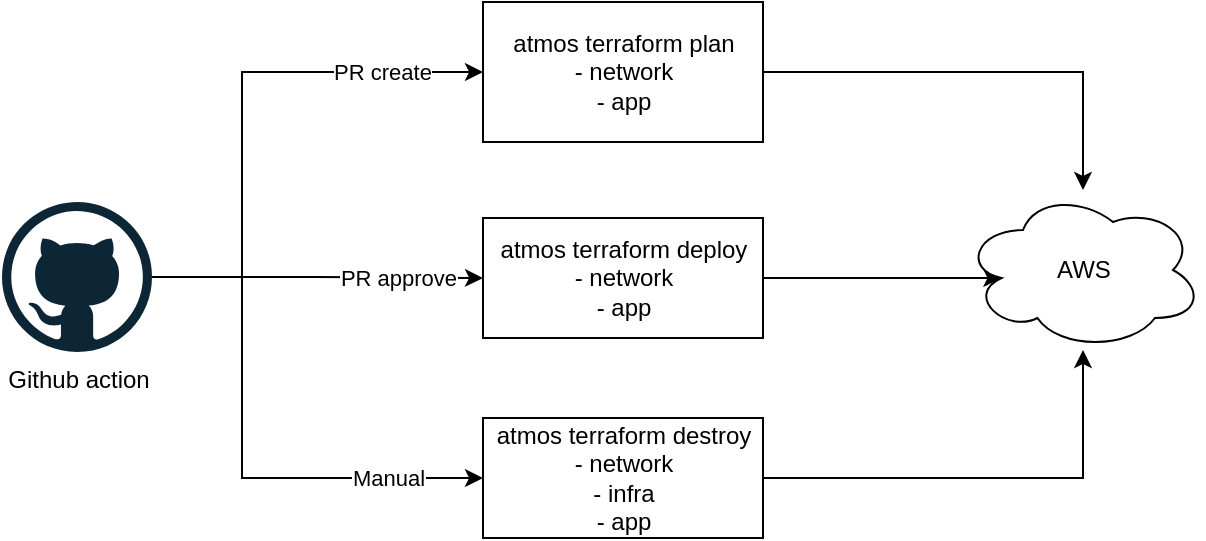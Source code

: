 <mxfile version="15.4.0" type="device" pages="3"><diagram id="veBmCghcZEeMCt3-X_s3" name="Page-1"><mxGraphModel dx="1086" dy="806" grid="0" gridSize="10" guides="1" tooltips="1" connect="1" arrows="1" fold="1" page="1" pageScale="1" pageWidth="850" pageHeight="1100" math="0" shadow="0"><root><mxCell id="0"/><mxCell id="1" parent="0"/><mxCell id="BKMb8Etmwbq4OjMlSBxb-7" style="edgeStyle=orthogonalEdgeStyle;rounded=0;orthogonalLoop=1;jettySize=auto;html=1;entryX=0;entryY=0.5;entryDx=0;entryDy=0;" parent="1" source="BKMb8Etmwbq4OjMlSBxb-1" target="BKMb8Etmwbq4OjMlSBxb-5" edge="1"><mxGeometry relative="1" as="geometry"/></mxCell><mxCell id="BKMb8Etmwbq4OjMlSBxb-11" value="PR approve" style="edgeLabel;html=1;align=center;verticalAlign=middle;resizable=0;points=[];" parent="BKMb8Etmwbq4OjMlSBxb-7" vertex="1" connectable="0"><mxGeometry x="0.648" y="4" relative="1" as="geometry"><mxPoint x="-14" y="4" as="offset"/></mxGeometry></mxCell><mxCell id="BKMb8Etmwbq4OjMlSBxb-8" style="edgeStyle=orthogonalEdgeStyle;rounded=0;orthogonalLoop=1;jettySize=auto;html=1;entryX=0;entryY=0.5;entryDx=0;entryDy=0;" parent="1" source="BKMb8Etmwbq4OjMlSBxb-1" target="BKMb8Etmwbq4OjMlSBxb-4" edge="1"><mxGeometry relative="1" as="geometry"><Array as="points"><mxPoint x="220" y="357"/><mxPoint x="220" y="255"/></Array></mxGeometry></mxCell><mxCell id="BKMb8Etmwbq4OjMlSBxb-10" value="PR create" style="edgeLabel;html=1;align=center;verticalAlign=middle;resizable=0;points=[];" parent="BKMb8Etmwbq4OjMlSBxb-8" vertex="1" connectable="0"><mxGeometry x="0.791" relative="1" as="geometry"><mxPoint x="-23" as="offset"/></mxGeometry></mxCell><mxCell id="BKMb8Etmwbq4OjMlSBxb-9" style="edgeStyle=orthogonalEdgeStyle;rounded=0;orthogonalLoop=1;jettySize=auto;html=1;entryX=0;entryY=0.5;entryDx=0;entryDy=0;" parent="1" source="BKMb8Etmwbq4OjMlSBxb-1" target="BKMb8Etmwbq4OjMlSBxb-6" edge="1"><mxGeometry relative="1" as="geometry"><Array as="points"><mxPoint x="220" y="357"/><mxPoint x="220" y="458"/></Array></mxGeometry></mxCell><mxCell id="BKMb8Etmwbq4OjMlSBxb-12" value="Manual" style="edgeLabel;html=1;align=center;verticalAlign=middle;resizable=0;points=[];" parent="BKMb8Etmwbq4OjMlSBxb-9" vertex="1" connectable="0"><mxGeometry x="0.736" y="2" relative="1" as="geometry"><mxPoint x="-13" y="2" as="offset"/></mxGeometry></mxCell><mxCell id="BKMb8Etmwbq4OjMlSBxb-1" value="Github action" style="dashed=0;outlineConnect=0;html=1;align=center;labelPosition=center;verticalLabelPosition=bottom;verticalAlign=top;shape=mxgraph.weblogos.github" parent="1" vertex="1"><mxGeometry x="100" y="320" width="75" height="75" as="geometry"/></mxCell><mxCell id="BKMb8Etmwbq4OjMlSBxb-14" style="edgeStyle=orthogonalEdgeStyle;rounded=0;orthogonalLoop=1;jettySize=auto;html=1;" parent="1" source="BKMb8Etmwbq4OjMlSBxb-4" target="BKMb8Etmwbq4OjMlSBxb-13" edge="1"><mxGeometry relative="1" as="geometry"/></mxCell><mxCell id="BKMb8Etmwbq4OjMlSBxb-4" value="atmos terraform plan&lt;br&gt;- network&lt;br&gt;- app" style="rounded=0;whiteSpace=wrap;html=1;" parent="1" vertex="1"><mxGeometry x="340.5" y="220" width="140" height="70" as="geometry"/></mxCell><mxCell id="BKMb8Etmwbq4OjMlSBxb-15" style="edgeStyle=orthogonalEdgeStyle;rounded=0;orthogonalLoop=1;jettySize=auto;html=1;entryX=0.16;entryY=0.55;entryDx=0;entryDy=0;entryPerimeter=0;" parent="1" source="BKMb8Etmwbq4OjMlSBxb-5" target="BKMb8Etmwbq4OjMlSBxb-13" edge="1"><mxGeometry relative="1" as="geometry"/></mxCell><mxCell id="BKMb8Etmwbq4OjMlSBxb-5" value="atmos terraform deploy&lt;br&gt;- network&lt;br&gt;- app" style="rounded=0;whiteSpace=wrap;html=1;" parent="1" vertex="1"><mxGeometry x="340.5" y="328" width="140" height="60" as="geometry"/></mxCell><mxCell id="BKMb8Etmwbq4OjMlSBxb-16" style="edgeStyle=orthogonalEdgeStyle;rounded=0;orthogonalLoop=1;jettySize=auto;html=1;" parent="1" source="BKMb8Etmwbq4OjMlSBxb-6" target="BKMb8Etmwbq4OjMlSBxb-13" edge="1"><mxGeometry relative="1" as="geometry"/></mxCell><mxCell id="BKMb8Etmwbq4OjMlSBxb-6" value="atmos terraform destroy&lt;br&gt;- network&lt;br&gt;- infra&lt;br&gt;- app" style="rounded=0;whiteSpace=wrap;html=1;" parent="1" vertex="1"><mxGeometry x="340.5" y="428" width="140" height="60" as="geometry"/></mxCell><mxCell id="BKMb8Etmwbq4OjMlSBxb-13" value="AWS" style="ellipse;shape=cloud;whiteSpace=wrap;html=1;" parent="1" vertex="1"><mxGeometry x="580.5" y="314" width="120" height="80" as="geometry"/></mxCell></root></mxGraphModel></diagram><diagram id="jJdlOCH_AoFBWzjT1lzZ" name="Page-2"><mxGraphModel dx="1936" dy="806" grid="0" gridSize="10" guides="1" tooltips="1" connect="1" arrows="1" fold="1" page="1" pageScale="1" pageWidth="850" pageHeight="1100" math="0" shadow="0"><root><mxCell id="yaKyGkXPdQgO_H0Zw875-0"/><mxCell id="yaKyGkXPdQgO_H0Zw875-1" parent="yaKyGkXPdQgO_H0Zw875-0"/><mxCell id="UYpjdg8Klpvo5x0Y7KZT-3" value="Github Action - Build App" style="rounded=0;whiteSpace=wrap;html=1;align=right;verticalAlign=bottom;" vertex="1" parent="yaKyGkXPdQgO_H0Zw875-1"><mxGeometry x="206" y="123" width="152" height="189" as="geometry"/></mxCell><mxCell id="UYpjdg8Klpvo5x0Y7KZT-0" value="Github Action - Atmos Terraform - Infra and Network" style="rounded=0;whiteSpace=wrap;html=1;align=right;verticalAlign=bottom;" vertex="1" parent="yaKyGkXPdQgO_H0Zw875-1"><mxGeometry x="-409" y="5" width="574" height="587" as="geometry"/></mxCell><mxCell id="yaKyGkXPdQgO_H0Zw875-9" value="note-vpc" style="rounded=0;whiteSpace=wrap;html=1;horizontal=1;verticalAlign=top;align=left;" parent="yaKyGkXPdQgO_H0Zw875-1" vertex="1"><mxGeometry x="-260" y="79" width="380" height="430" as="geometry"/></mxCell><mxCell id="yaKyGkXPdQgO_H0Zw875-4" style="edgeStyle=orthogonalEdgeStyle;rounded=0;orthogonalLoop=1;jettySize=auto;html=1;" parent="yaKyGkXPdQgO_H0Zw875-1" source="yaKyGkXPdQgO_H0Zw875-2" target="yaKyGkXPdQgO_H0Zw875-3" edge="1"><mxGeometry relative="1" as="geometry"/></mxCell><mxCell id="yaKyGkXPdQgO_H0Zw875-2" value="Amazon ECS&lt;br&gt;tnote service" style="sketch=0;outlineConnect=0;fontColor=#232F3E;gradientColor=none;strokeColor=#ffffff;fillColor=#232F3E;dashed=0;verticalLabelPosition=middle;verticalAlign=bottom;align=center;html=1;whiteSpace=wrap;fontSize=10;fontStyle=1;spacing=3;shape=mxgraph.aws4.productIcon;prIcon=mxgraph.aws4.ecs;" parent="yaKyGkXPdQgO_H0Zw875-1" vertex="1"><mxGeometry x="-20" y="149" width="80" height="110" as="geometry"/></mxCell><mxCell id="yaKyGkXPdQgO_H0Zw875-3" value="Amazon RDS&lt;br&gt;mysql db" style="sketch=0;outlineConnect=0;fontColor=#232F3E;gradientColor=none;strokeColor=#ffffff;fillColor=#232F3E;dashed=0;verticalLabelPosition=middle;verticalAlign=bottom;align=center;html=1;whiteSpace=wrap;fontSize=10;fontStyle=1;spacing=3;shape=mxgraph.aws4.productIcon;prIcon=mxgraph.aws4.rds;" parent="yaKyGkXPdQgO_H0Zw875-1" vertex="1"><mxGeometry x="-20" y="359" width="80" height="110" as="geometry"/></mxCell><mxCell id="yaKyGkXPdQgO_H0Zw875-6" style="edgeStyle=orthogonalEdgeStyle;rounded=0;orthogonalLoop=1;jettySize=auto;html=1;" parent="yaKyGkXPdQgO_H0Zw875-1" source="yaKyGkXPdQgO_H0Zw875-5" target="yaKyGkXPdQgO_H0Zw875-2" edge="1"><mxGeometry relative="1" as="geometry"/></mxCell><mxCell id="yaKyGkXPdQgO_H0Zw875-5" value="Elastic Load Balancing" style="sketch=0;outlineConnect=0;fontColor=#232F3E;gradientColor=none;strokeColor=#ffffff;fillColor=#232F3E;dashed=0;verticalLabelPosition=middle;verticalAlign=bottom;align=center;html=1;whiteSpace=wrap;fontSize=10;fontStyle=1;spacing=3;shape=mxgraph.aws4.productIcon;prIcon=mxgraph.aws4.elastic_load_balancing;" parent="yaKyGkXPdQgO_H0Zw875-1" vertex="1"><mxGeometry x="-200" y="149" width="80" height="110" as="geometry"/></mxCell><mxCell id="yaKyGkXPdQgO_H0Zw875-8" style="edgeStyle=orthogonalEdgeStyle;rounded=0;orthogonalLoop=1;jettySize=auto;html=1;" parent="yaKyGkXPdQgO_H0Zw875-1" source="yaKyGkXPdQgO_H0Zw875-7" target="yaKyGkXPdQgO_H0Zw875-5" edge="1"><mxGeometry relative="1" as="geometry"/></mxCell><mxCell id="yaKyGkXPdQgO_H0Zw875-7" value="Amazon Route 53&lt;br&gt;tnote.tdinvoke.net" style="sketch=0;outlineConnect=0;fontColor=#232F3E;gradientColor=none;strokeColor=#ffffff;fillColor=#232F3E;dashed=0;verticalLabelPosition=middle;verticalAlign=bottom;align=center;html=1;whiteSpace=wrap;fontSize=10;fontStyle=1;spacing=3;shape=mxgraph.aws4.productIcon;prIcon=mxgraph.aws4.route_53;" parent="yaKyGkXPdQgO_H0Zw875-1" vertex="1"><mxGeometry x="-385" y="138" width="100" height="132" as="geometry"/></mxCell><mxCell id="yaKyGkXPdQgO_H0Zw875-13" style="edgeStyle=orthogonalEdgeStyle;rounded=0;orthogonalLoop=1;jettySize=auto;html=1;" parent="yaKyGkXPdQgO_H0Zw875-1" source="yaKyGkXPdQgO_H0Zw875-10" target="yaKyGkXPdQgO_H0Zw875-7" edge="1"><mxGeometry relative="1" as="geometry"/></mxCell><mxCell id="yaKyGkXPdQgO_H0Zw875-10" value="" style="strokeWidth=1;shadow=0;dashed=0;align=center;html=1;shape=mxgraph.mockup.containers.browserWindow;rSize=0;strokeColor=#666666;strokeColor2=#008cff;strokeColor3=#c4c4c4;mainText=,;recursiveResize=0;" parent="yaKyGkXPdQgO_H0Zw875-1" vertex="1"><mxGeometry x="-820" y="119" width="330" height="168" as="geometry"/></mxCell><mxCell id="yaKyGkXPdQgO_H0Zw875-11" value="Page 1" style="strokeWidth=1;shadow=0;dashed=0;align=center;html=1;shape=mxgraph.mockup.containers.anchor;fontSize=17;fontColor=#666666;align=left;" parent="yaKyGkXPdQgO_H0Zw875-10" vertex="1"><mxGeometry x="60" y="12" width="110" height="26" as="geometry"/></mxCell><mxCell id="yaKyGkXPdQgO_H0Zw875-12" value="https://tnote.tdinvoke.net" style="strokeWidth=1;shadow=0;dashed=0;align=center;html=1;shape=mxgraph.mockup.containers.anchor;rSize=0;fontSize=17;fontColor=#666666;align=left;" parent="yaKyGkXPdQgO_H0Zw875-10" vertex="1"><mxGeometry x="130" y="60" width="250" height="26" as="geometry"/></mxCell><mxCell id="UYpjdg8Klpvo5x0Y7KZT-2" style="edgeStyle=orthogonalEdgeStyle;rounded=0;orthogonalLoop=1;jettySize=auto;html=1;dashed=1;flowAnimation=1;" edge="1" parent="yaKyGkXPdQgO_H0Zw875-1" source="UYpjdg8Klpvo5x0Y7KZT-1" target="yaKyGkXPdQgO_H0Zw875-2"><mxGeometry relative="1" as="geometry"/></mxCell><mxCell id="UYpjdg8Klpvo5x0Y7KZT-1" value="Amazon ECR&lt;br&gt;application docker image" style="sketch=0;outlineConnect=0;fontColor=#232F3E;gradientColor=none;strokeColor=#ffffff;fillColor=#232F3E;dashed=0;verticalLabelPosition=middle;verticalAlign=bottom;align=center;html=1;whiteSpace=wrap;fontSize=10;fontStyle=1;spacing=3;shape=mxgraph.aws4.productIcon;prIcon=mxgraph.aws4.ecr;" vertex="1" parent="yaKyGkXPdQgO_H0Zw875-1"><mxGeometry x="219" y="143.5" width="80" height="121" as="geometry"/></mxCell><mxCell id="UYpjdg8Klpvo5x0Y7KZT-5" style="edgeStyle=orthogonalEdgeStyle;rounded=0;orthogonalLoop=1;jettySize=auto;html=1;dashed=1;flowAnimation=1;" edge="1" parent="yaKyGkXPdQgO_H0Zw875-1" source="UYpjdg8Klpvo5x0Y7KZT-4" target="UYpjdg8Klpvo5x0Y7KZT-3"><mxGeometry relative="1" as="geometry"/></mxCell><mxCell id="UYpjdg8Klpvo5x0Y7KZT-6" style="edgeStyle=orthogonalEdgeStyle;rounded=0;orthogonalLoop=1;jettySize=auto;html=1;entryX=1;entryY=0.75;entryDx=0;entryDy=0;dashed=1;flowAnimation=1;" edge="1" parent="yaKyGkXPdQgO_H0Zw875-1" source="UYpjdg8Klpvo5x0Y7KZT-4" target="UYpjdg8Klpvo5x0Y7KZT-0"><mxGeometry relative="1" as="geometry"/></mxCell><mxCell id="UYpjdg8Klpvo5x0Y7KZT-4" value="Source Code" style="dashed=0;outlineConnect=0;html=1;align=center;labelPosition=center;verticalLabelPosition=bottom;verticalAlign=top;shape=mxgraph.weblogos.github" vertex="1" parent="yaKyGkXPdQgO_H0Zw875-1"><mxGeometry x="366" y="407" width="75" height="75" as="geometry"/></mxCell></root></mxGraphModel></diagram><diagram id="b3Whk4fHZs-KMvUXC2q6" name="Page-3"><mxGraphModel dx="1086" dy="806" grid="1" gridSize="10" guides="1" tooltips="1" connect="1" arrows="1" fold="1" page="1" pageScale="1" pageWidth="850" pageHeight="1100" math="0" shadow="0"><root><mxCell id="1TOB03QDlqxpOhABCY5o-0"/><mxCell id="1TOB03QDlqxpOhABCY5o-1" parent="1TOB03QDlqxpOhABCY5o-0"/><mxCell id="1TOB03QDlqxpOhABCY5o-2" value="" style="rounded=0;whiteSpace=wrap;html=1;" parent="1TOB03QDlqxpOhABCY5o-1" vertex="1"><mxGeometry x="20" y="94.63" width="350" height="285.37" as="geometry"/></mxCell><mxCell id="1TOB03QDlqxpOhABCY5o-3" style="rounded=0;orthogonalLoop=1;jettySize=auto;html=1;exitX=1;exitY=0.5;exitDx=0;exitDy=0;entryX=1;entryY=0.5;entryDx=0;entryDy=0;dashed=1;" parent="1TOB03QDlqxpOhABCY5o-1" source="1TOB03QDlqxpOhABCY5o-2" target="1TOB03QDlqxpOhABCY5o-6" edge="1"><mxGeometry relative="1" as="geometry"/></mxCell><mxCell id="1TOB03QDlqxpOhABCY5o-4" value="" style="shape=image;verticalLabelPosition=bottom;labelBackgroundColor=#ffffff;verticalAlign=top;aspect=fixed;imageAspect=0;image=https://external-content.duckduckgo.com/iu/?u=https%3A%2F%2Ftse1.mm.bing.net%2Fth%3Fid%3DOIP.68dIrl6gzXD97n8-YkQBfwHaI7%26pid%3DApi&amp;f=1&amp;ipt=d5cfd9c04926af0e95f4f5f2f66812be1fe5662f987b98a0e5b83c2849ef5771&amp;ipo=images;" parent="1TOB03QDlqxpOhABCY5o-1" vertex="1"><mxGeometry x="30" y="104.07" width="42" height="50.56" as="geometry"/></mxCell><mxCell id="1TOB03QDlqxpOhABCY5o-5" value="Port 3306" style="edgeStyle=orthogonalEdgeStyle;rounded=0;orthogonalLoop=1;jettySize=auto;html=1;entryX=0.5;entryY=0;entryDx=0;entryDy=0;" parent="1TOB03QDlqxpOhABCY5o-1" source="1TOB03QDlqxpOhABCY5o-6" target="1TOB03QDlqxpOhABCY5o-7" edge="1"><mxGeometry relative="1" as="geometry"/></mxCell><mxCell id="1TOB03QDlqxpOhABCY5o-6" value="Flask Note App" style="rounded=1;whiteSpace=wrap;html=1;" parent="1TOB03QDlqxpOhABCY5o-1" vertex="1"><mxGeometry x="110" y="120" width="230" height="80" as="geometry"/></mxCell><mxCell id="1TOB03QDlqxpOhABCY5o-7" value="MySQL" style="rounded=1;whiteSpace=wrap;html=1;" parent="1TOB03QDlqxpOhABCY5o-1" vertex="1"><mxGeometry x="110" y="260" width="230" height="80" as="geometry"/></mxCell><mxCell id="1TOB03QDlqxpOhABCY5o-8" value="" style="sketch=0;aspect=fixed;html=1;points=[];align=center;image;fontSize=12;image=img/lib/mscae/Docker.svg;" parent="1TOB03QDlqxpOhABCY5o-1" vertex="1"><mxGeometry x="120" y="130" width="50" height="41" as="geometry"/></mxCell><mxCell id="1TOB03QDlqxpOhABCY5o-9" value="" style="sketch=0;aspect=fixed;html=1;points=[];align=center;image;fontSize=12;image=img/lib/mscae/Docker.svg;" parent="1TOB03QDlqxpOhABCY5o-1" vertex="1"><mxGeometry x="120" y="270" width="50" height="41" as="geometry"/></mxCell><mxCell id="1TOB03QDlqxpOhABCY5o-10" style="edgeStyle=orthogonalEdgeStyle;rounded=0;orthogonalLoop=1;jettySize=auto;html=1;entryX=1;entryY=0.5;entryDx=0;entryDy=0;" parent="1TOB03QDlqxpOhABCY5o-1" source="1TOB03QDlqxpOhABCY5o-12" target="1TOB03QDlqxpOhABCY5o-2" edge="1"><mxGeometry relative="1" as="geometry"/></mxCell><mxCell id="1TOB03QDlqxpOhABCY5o-11" value="Port forwarding - 8181" style="edgeLabel;html=1;align=center;verticalAlign=middle;resizable=0;points=[];" parent="1TOB03QDlqxpOhABCY5o-10" vertex="1" connectable="0"><mxGeometry x="-0.314" y="-2" relative="1" as="geometry"><mxPoint x="-31" as="offset"/></mxGeometry></mxCell><mxCell id="1TOB03QDlqxpOhABCY5o-12" value="Router&lt;br&gt;" style="sketch=0;points=[[0.5,0,0],[1,0.5,0],[0.5,1,0],[0,0.5,0],[0.145,0.145,0],[0.856,0.145,0],[0.855,0.856,0],[0.145,0.855,0]];verticalLabelPosition=bottom;html=1;verticalAlign=top;aspect=fixed;align=center;pointerEvents=1;shape=mxgraph.cisco19.rect;prIcon=router;fillColor=#FAFAFA;strokeColor=#005073;" parent="1TOB03QDlqxpOhABCY5o-1" vertex="1"><mxGeometry x="570" y="200" width="78" height="78" as="geometry"/></mxCell><mxCell id="1TOB03QDlqxpOhABCY5o-13" style="edgeStyle=none;rounded=0;orthogonalLoop=1;jettySize=auto;html=1;entryX=1;entryY=0.5;entryDx=0;entryDy=0;entryPerimeter=0;" parent="1TOB03QDlqxpOhABCY5o-1" source="1TOB03QDlqxpOhABCY5o-14" target="1TOB03QDlqxpOhABCY5o-12" edge="1"><mxGeometry relative="1" as="geometry"/></mxCell><mxCell id="1TOB03QDlqxpOhABCY5o-14" value="" style="aspect=fixed;perimeter=ellipsePerimeter;html=1;align=center;shadow=0;dashed=0;spacingTop=3;image;image=img/lib/active_directory/internet_cloud.svg;" parent="1TOB03QDlqxpOhABCY5o-1" vertex="1"><mxGeometry x="740" y="222" width="50" height="31.5" as="geometry"/></mxCell><mxCell id="1TOB03QDlqxpOhABCY5o-15" value="http://home-ip-address:8181" style="edgeStyle=none;rounded=0;orthogonalLoop=1;jettySize=auto;html=1;entryX=0.5;entryY=1;entryDx=0;entryDy=0;" parent="1TOB03QDlqxpOhABCY5o-1" source="1TOB03QDlqxpOhABCY5o-16" target="1TOB03QDlqxpOhABCY5o-14" edge="1"><mxGeometry relative="1" as="geometry"/></mxCell><mxCell id="1TOB03QDlqxpOhABCY5o-16" value="User" style="shape=umlActor;verticalLabelPosition=bottom;verticalAlign=top;html=1;outlineConnect=0;" parent="1TOB03QDlqxpOhABCY5o-1" vertex="1"><mxGeometry x="750" y="350" width="30" height="60" as="geometry"/></mxCell></root></mxGraphModel></diagram></mxfile>
